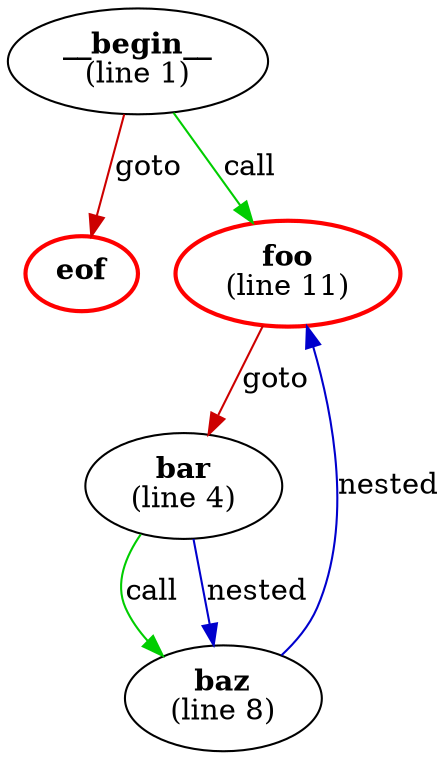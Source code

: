 digraph g {
"__begin__" [label=<<b>__begin__</b><br/>(line 1)>]
"__begin__" -> "eof" [label=goto,color=red3]
"__begin__" -> "foo" [label=call,color=green3]
"bar" [label=<<b>bar</b><br/>(line 4)>]
"bar" -> "baz" [label=call,color=green3]
"bar" -> "baz" [label=nested,color=blue3]
"baz" [label=<<b>baz</b><br/>(line 8)>]
"baz" -> "foo" [label=nested,color=blue3]
"eof" [label=<<b>eof</b>>,color=red,penwidth=2]
"foo" [label=<<b>foo</b><br/>(line 11)>,color=red,penwidth=2]
"foo" -> "bar" [label=goto,color=red3]
}
